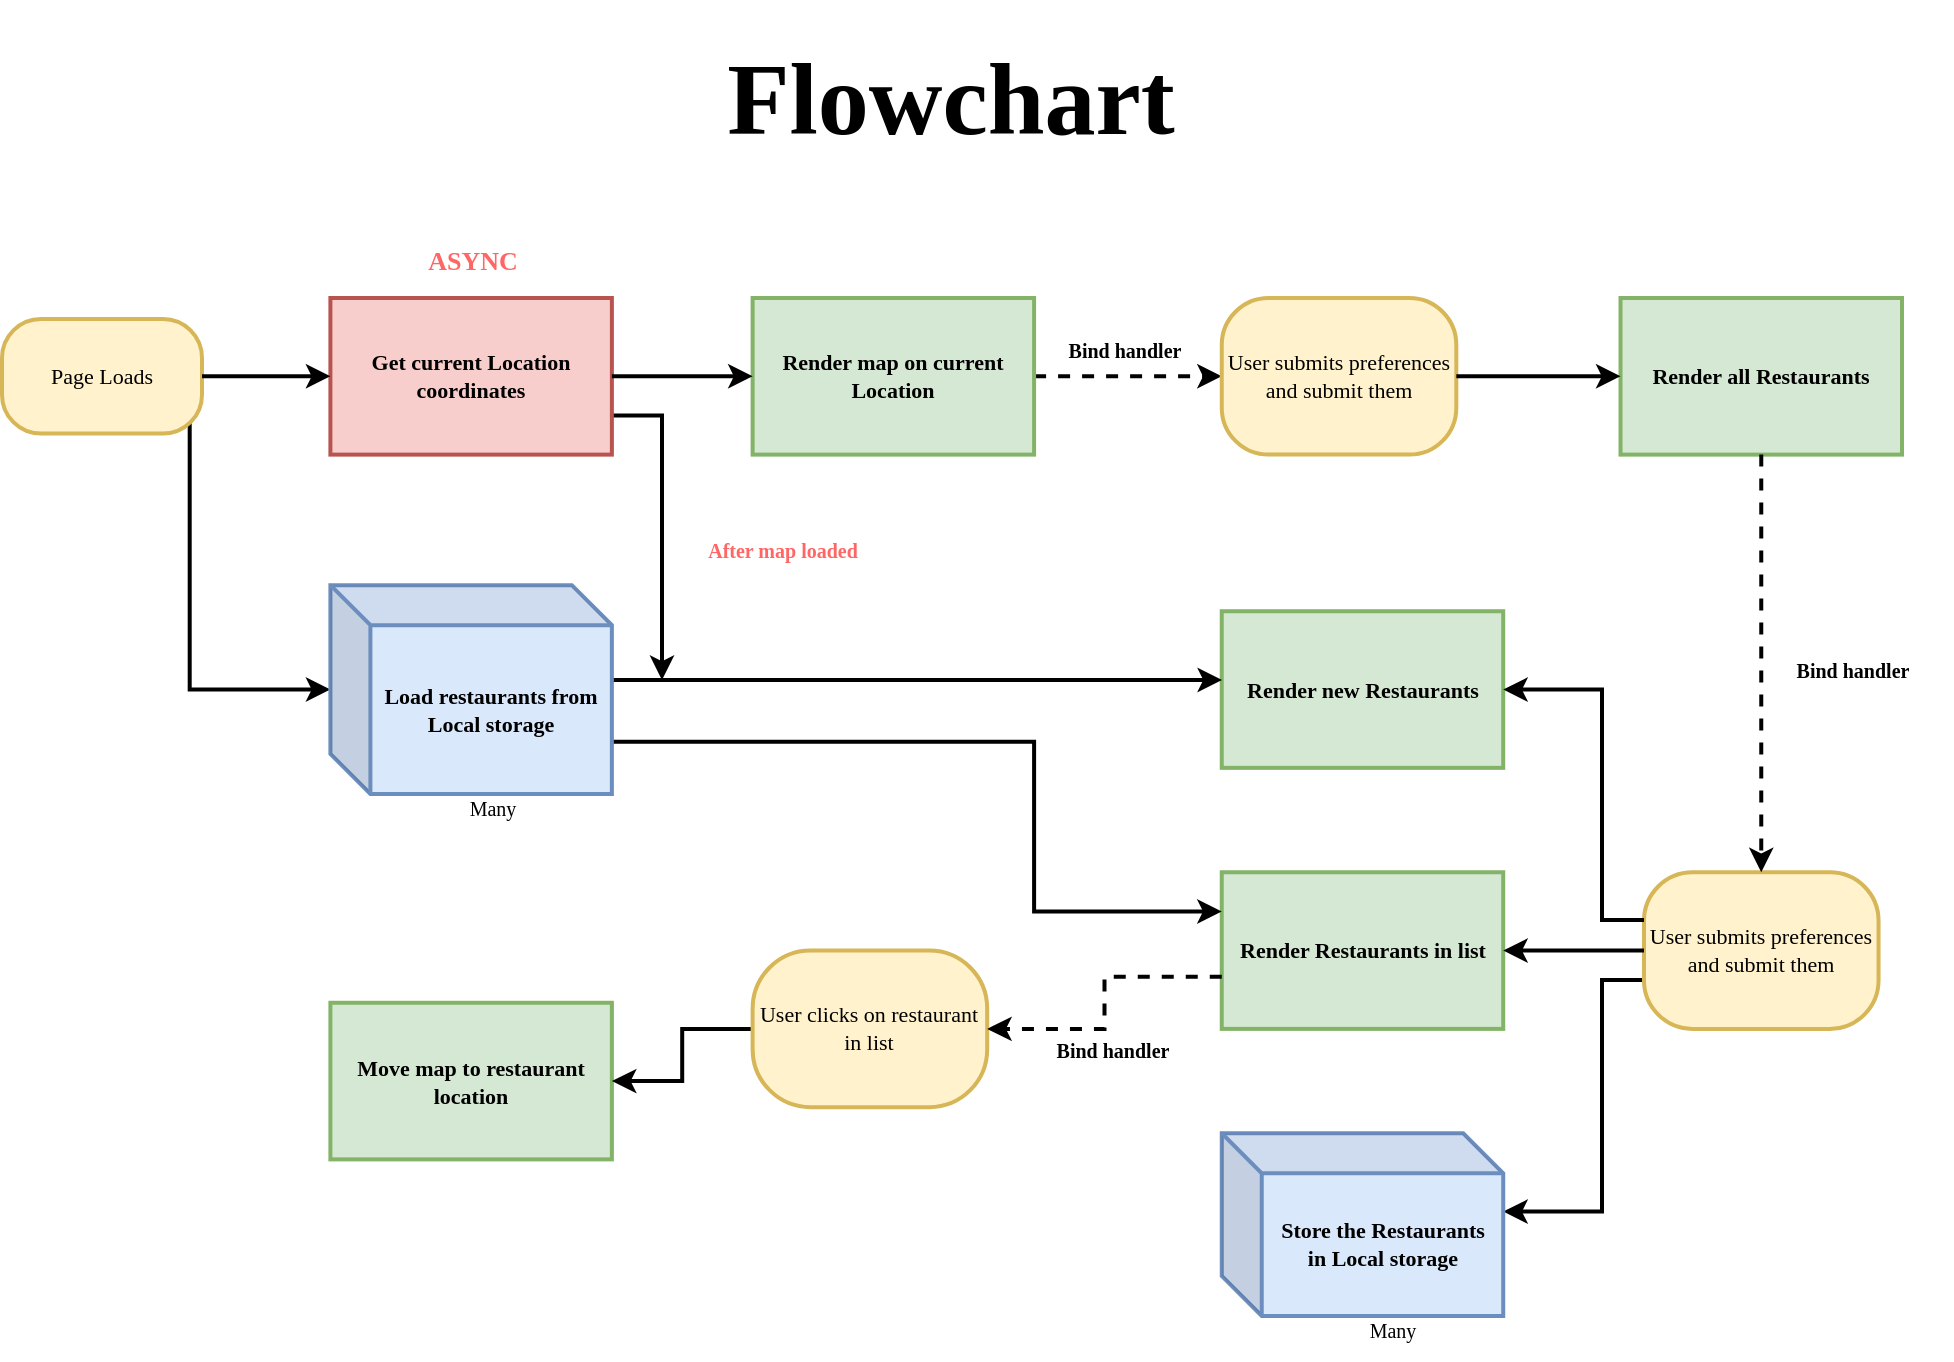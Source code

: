 <mxfile version="20.4.1" type="github">
  <diagram id="83VoR7YyrFdMEJbiMuqo" name="Page-1">
    <mxGraphModel dx="1497" dy="846" grid="1" gridSize="10" guides="1" tooltips="1" connect="1" arrows="1" fold="1" page="1" pageScale="1" pageWidth="1169" pageHeight="827" math="0" shadow="0">
      <root>
        <mxCell id="0" />
        <mxCell id="1" parent="0" />
        <mxCell id="5SPhWqK9Z4W-FWPL_8hO-26" style="edgeStyle=orthogonalEdgeStyle;rounded=0;orthogonalLoop=1;jettySize=auto;html=1;entryX=0;entryY=0.5;entryDx=0;entryDy=0;strokeWidth=2;fontFamily=Verdana;fontStyle=1;fontSize=11;spacingTop=0;spacingLeft=0;spacing=5;" edge="1" parent="1">
          <mxGeometry relative="1" as="geometry">
            <mxPoint x="200" y="220" as="sourcePoint" />
            <mxPoint x="274.198" y="354.769" as="targetPoint" />
            <Array as="points">
              <mxPoint x="203.827" y="354.769" />
            </Array>
          </mxGeometry>
        </mxCell>
        <mxCell id="5SPhWqK9Z4W-FWPL_8hO-1" value="Page Loads" style="rounded=1;whiteSpace=wrap;html=1;fontFamily=Verdana;fontSize=11;fontColor=default;align=center;strokeColor=#d6b656;strokeWidth=2;fillColor=#fff2cc;container=0;arcSize=34;" vertex="1" parent="1">
          <mxGeometry x="110" y="169.5" width="100" height="57.31" as="geometry" />
        </mxCell>
        <mxCell id="5SPhWqK9Z4W-FWPL_8hO-40" style="edgeStyle=orthogonalEdgeStyle;rounded=0;orthogonalLoop=1;jettySize=auto;html=1;exitX=1;exitY=0.75;exitDx=0;exitDy=0;strokeWidth=2;fontFamily=Verdana;fontSize=13;fontColor=#FF6666;" edge="1" parent="1" source="5SPhWqK9Z4W-FWPL_8hO-2">
          <mxGeometry relative="1" as="geometry">
            <mxPoint x="440" y="350" as="targetPoint" />
            <Array as="points">
              <mxPoint x="440" y="218" />
            </Array>
          </mxGeometry>
        </mxCell>
        <mxCell id="5SPhWqK9Z4W-FWPL_8hO-2" value="Get current Location coordinates" style="rounded=0;whiteSpace=wrap;html=1;fillColor=#f8cecc;strokeColor=#b85450;strokeWidth=2;container=0;fontFamily=Verdana;fontStyle=1;fontSize=11;spacingTop=0;spacingLeft=0;spacing=5;" vertex="1" parent="1">
          <mxGeometry x="274.198" y="159" width="140.741" height="78.308" as="geometry" />
        </mxCell>
        <mxCell id="5SPhWqK9Z4W-FWPL_8hO-3" value="" style="edgeStyle=orthogonalEdgeStyle;rounded=0;orthogonalLoop=1;jettySize=auto;html=1;strokeWidth=2;fontFamily=Verdana;fontStyle=1;fontSize=11;spacingTop=0;spacingLeft=0;spacing=5;" edge="1" parent="1" source="5SPhWqK9Z4W-FWPL_8hO-1" target="5SPhWqK9Z4W-FWPL_8hO-2">
          <mxGeometry relative="1" as="geometry" />
        </mxCell>
        <mxCell id="5SPhWqK9Z4W-FWPL_8hO-12" value="" style="edgeStyle=orthogonalEdgeStyle;rounded=0;orthogonalLoop=1;jettySize=auto;html=1;dashed=1;strokeWidth=2;fontFamily=Verdana;fontStyle=1;fontSize=11;spacingTop=0;spacingLeft=0;spacing=5;" edge="1" parent="1" source="5SPhWqK9Z4W-FWPL_8hO-6">
          <mxGeometry relative="1" as="geometry">
            <mxPoint x="719.877" y="198.154" as="targetPoint" />
          </mxGeometry>
        </mxCell>
        <mxCell id="5SPhWqK9Z4W-FWPL_8hO-6" value="Render map on current Location" style="rounded=0;whiteSpace=wrap;html=1;fillColor=#d5e8d4;strokeColor=#82b366;strokeWidth=2;container=0;fontFamily=Verdana;fontStyle=1;fontSize=11;spacingTop=0;spacingLeft=0;spacing=5;" vertex="1" parent="1">
          <mxGeometry x="485.309" y="159" width="140.741" height="78.308" as="geometry" />
        </mxCell>
        <mxCell id="5SPhWqK9Z4W-FWPL_8hO-7" value="" style="edgeStyle=orthogonalEdgeStyle;rounded=0;orthogonalLoop=1;jettySize=auto;html=1;strokeWidth=2;fontFamily=Verdana;fontStyle=1;fontSize=11;spacingTop=0;spacingLeft=0;spacing=5;" edge="1" parent="1" source="5SPhWqK9Z4W-FWPL_8hO-2" target="5SPhWqK9Z4W-FWPL_8hO-6">
          <mxGeometry relative="1" as="geometry" />
        </mxCell>
        <mxCell id="5SPhWqK9Z4W-FWPL_8hO-8" value="User submits preferences and submit them" style="rounded=1;whiteSpace=wrap;html=1;fontFamily=Verdana;fontSize=11;fontColor=default;align=center;strokeColor=#d6b656;strokeWidth=2;fillColor=#fff2cc;container=0;arcSize=30;" vertex="1" parent="1">
          <mxGeometry x="719.877" y="159" width="117.284" height="78.308" as="geometry" />
        </mxCell>
        <mxCell id="5SPhWqK9Z4W-FWPL_8hO-14" value="Render all Restaurants" style="rounded=0;whiteSpace=wrap;html=1;fillColor=#d5e8d4;strokeColor=#82b366;strokeWidth=2;container=0;fontFamily=Verdana;fontStyle=1;fontSize=11;spacingTop=0;spacingLeft=0;spacing=5;" vertex="1" parent="1">
          <mxGeometry x="919.259" y="159" width="140.741" height="78.308" as="geometry" />
        </mxCell>
        <mxCell id="5SPhWqK9Z4W-FWPL_8hO-15" value="" style="edgeStyle=orthogonalEdgeStyle;rounded=0;orthogonalLoop=1;jettySize=auto;html=1;strokeWidth=2;fontFamily=Verdana;fontStyle=1;fontSize=11;spacingTop=0;spacingLeft=0;spacing=5;" edge="1" parent="1" source="5SPhWqK9Z4W-FWPL_8hO-8" target="5SPhWqK9Z4W-FWPL_8hO-14">
          <mxGeometry relative="1" as="geometry" />
        </mxCell>
        <mxCell id="5SPhWqK9Z4W-FWPL_8hO-23" style="edgeStyle=orthogonalEdgeStyle;rounded=0;orthogonalLoop=1;jettySize=auto;html=1;entryX=1;entryY=0.5;entryDx=0;entryDy=0;strokeWidth=2;fontFamily=Verdana;fontStyle=1;fontSize=11;spacingTop=0;spacingLeft=0;spacing=5;" edge="1" parent="1" source="5SPhWqK9Z4W-FWPL_8hO-16">
          <mxGeometry relative="1" as="geometry">
            <mxPoint x="860.617" y="615.795" as="targetPoint" />
            <Array as="points">
              <mxPoint x="910" y="500" />
              <mxPoint x="910" y="616" />
            </Array>
          </mxGeometry>
        </mxCell>
        <mxCell id="5SPhWqK9Z4W-FWPL_8hO-16" value="User submits preferences and submit them" style="rounded=1;whiteSpace=wrap;html=1;fontFamily=Verdana;fontSize=11;fontColor=default;align=center;strokeColor=#d6b656;strokeWidth=2;fillColor=#fff2cc;container=0;arcSize=31;" vertex="1" parent="1">
          <mxGeometry x="930.988" y="446.128" width="117.284" height="78.308" as="geometry" />
        </mxCell>
        <mxCell id="5SPhWqK9Z4W-FWPL_8hO-24" style="edgeStyle=orthogonalEdgeStyle;rounded=0;orthogonalLoop=1;jettySize=auto;html=1;dashed=1;strokeWidth=2;fontFamily=Verdana;fontStyle=1;fontSize=11;spacingTop=0;spacingLeft=0;spacing=5;" edge="1" parent="1" source="5SPhWqK9Z4W-FWPL_8hO-14" target="5SPhWqK9Z4W-FWPL_8hO-16">
          <mxGeometry relative="1" as="geometry" />
        </mxCell>
        <mxCell id="5SPhWqK9Z4W-FWPL_8hO-17" value="Render new Restaurants" style="rounded=0;whiteSpace=wrap;html=1;fillColor=#d5e8d4;strokeColor=#82b366;strokeWidth=2;container=0;fontFamily=Verdana;fontStyle=1;fontSize=11;spacingTop=0;spacingLeft=0;spacing=5;" vertex="1" parent="1">
          <mxGeometry x="719.877" y="315.615" width="140.741" height="78.308" as="geometry" />
        </mxCell>
        <mxCell id="5SPhWqK9Z4W-FWPL_8hO-21" style="edgeStyle=orthogonalEdgeStyle;rounded=0;orthogonalLoop=1;jettySize=auto;html=1;entryX=1;entryY=0.5;entryDx=0;entryDy=0;strokeWidth=2;fontFamily=Verdana;fontStyle=1;fontSize=11;spacingTop=0;spacingLeft=0;spacing=5;" edge="1" parent="1" source="5SPhWqK9Z4W-FWPL_8hO-16" target="5SPhWqK9Z4W-FWPL_8hO-17">
          <mxGeometry relative="1" as="geometry">
            <Array as="points">
              <mxPoint x="910" y="470" />
              <mxPoint x="910" y="355" />
            </Array>
          </mxGeometry>
        </mxCell>
        <mxCell id="5SPhWqK9Z4W-FWPL_8hO-18" value="Render Restaurants in list" style="rounded=0;whiteSpace=wrap;html=1;fillColor=#d5e8d4;strokeColor=#82b366;strokeWidth=2;container=0;fontFamily=Verdana;fontStyle=1;fontSize=11;spacingTop=0;spacingLeft=0;spacing=5;" vertex="1" parent="1">
          <mxGeometry x="719.877" y="446.128" width="140.741" height="78.308" as="geometry" />
        </mxCell>
        <mxCell id="5SPhWqK9Z4W-FWPL_8hO-22" value="" style="edgeStyle=orthogonalEdgeStyle;rounded=0;orthogonalLoop=1;jettySize=auto;html=1;strokeWidth=2;fontFamily=Verdana;fontStyle=1;fontSize=11;spacingTop=0;spacingLeft=0;spacing=5;" edge="1" parent="1" source="5SPhWqK9Z4W-FWPL_8hO-16" target="5SPhWqK9Z4W-FWPL_8hO-18">
          <mxGeometry relative="1" as="geometry" />
        </mxCell>
        <mxCell id="5SPhWqK9Z4W-FWPL_8hO-29" style="edgeStyle=orthogonalEdgeStyle;rounded=0;orthogonalLoop=1;jettySize=auto;html=1;entryX=0;entryY=0.25;entryDx=0;entryDy=0;strokeWidth=2;fontFamily=Verdana;fontStyle=1;fontSize=11;spacingTop=0;spacingLeft=0;spacing=5;" edge="1" parent="1" target="5SPhWqK9Z4W-FWPL_8hO-18">
          <mxGeometry relative="1" as="geometry">
            <mxPoint x="414.938" y="380.872" as="sourcePoint" />
            <Array as="points">
              <mxPoint x="626.049" y="380.872" />
              <mxPoint x="626.049" y="465.705" />
            </Array>
          </mxGeometry>
        </mxCell>
        <mxCell id="5SPhWqK9Z4W-FWPL_8hO-27" value="Move map to restaurant location" style="rounded=0;whiteSpace=wrap;html=1;fillColor=#d5e8d4;strokeColor=#82b366;strokeWidth=2;container=0;fontFamily=Verdana;fontStyle=1;fontSize=11;spacingTop=0;spacingLeft=0;spacing=5;" vertex="1" parent="1">
          <mxGeometry x="274.198" y="511.385" width="140.741" height="78.308" as="geometry" />
        </mxCell>
        <mxCell id="5SPhWqK9Z4W-FWPL_8hO-32" value="" style="edgeStyle=orthogonalEdgeStyle;rounded=0;orthogonalLoop=1;jettySize=auto;html=1;strokeWidth=2;fontFamily=Verdana;fontStyle=1;fontSize=11;spacingTop=0;spacingLeft=0;spacing=5;" edge="1" parent="1" source="5SPhWqK9Z4W-FWPL_8hO-30" target="5SPhWqK9Z4W-FWPL_8hO-27">
          <mxGeometry relative="1" as="geometry">
            <Array as="points">
              <mxPoint x="450.123" y="524.436" />
              <mxPoint x="450.123" y="550.538" />
            </Array>
          </mxGeometry>
        </mxCell>
        <mxCell id="5SPhWqK9Z4W-FWPL_8hO-30" value="User clicks on restaurant in list" style="rounded=1;whiteSpace=wrap;html=1;fontFamily=Verdana;fontSize=11;fontColor=default;align=center;strokeColor=#d6b656;strokeWidth=2;fillColor=#fff2cc;container=0;arcSize=37;" vertex="1" parent="1">
          <mxGeometry x="485.309" y="485.282" width="117.284" height="78.308" as="geometry" />
        </mxCell>
        <mxCell id="5SPhWqK9Z4W-FWPL_8hO-31" style="edgeStyle=orthogonalEdgeStyle;rounded=0;orthogonalLoop=1;jettySize=auto;html=1;dashed=1;strokeWidth=2;fontFamily=Verdana;fontStyle=1;fontSize=11;spacingTop=0;spacingLeft=0;spacing=5;" edge="1" parent="1" source="5SPhWqK9Z4W-FWPL_8hO-18" target="5SPhWqK9Z4W-FWPL_8hO-30">
          <mxGeometry relative="1" as="geometry">
            <Array as="points">
              <mxPoint x="661.235" y="498.333" />
              <mxPoint x="661.235" y="524.436" />
            </Array>
          </mxGeometry>
        </mxCell>
        <mxCell id="5SPhWqK9Z4W-FWPL_8hO-33" value="Store the Restaurants in Local storage" style="shape=cube;whiteSpace=wrap;html=1;boundedLbl=1;backgroundOutline=1;darkOpacity=0.05;darkOpacity2=0.1;fillColor=#dae8fc;strokeColor=#6c8ebf;strokeWidth=2;container=0;fontFamily=Verdana;fontStyle=1;fontSize=11;spacingTop=0;spacingLeft=0;spacing=5;" vertex="1" parent="1">
          <mxGeometry x="719.877" y="576.641" width="140.741" height="91.359" as="geometry" />
        </mxCell>
        <mxCell id="5SPhWqK9Z4W-FWPL_8hO-42" style="edgeStyle=orthogonalEdgeStyle;rounded=0;orthogonalLoop=1;jettySize=auto;html=1;strokeWidth=2;fontFamily=Verdana;fontSize=13;fontColor=#FF6666;entryX=0.001;entryY=0.439;entryDx=0;entryDy=0;entryPerimeter=0;" edge="1" parent="1" source="5SPhWqK9Z4W-FWPL_8hO-35" target="5SPhWqK9Z4W-FWPL_8hO-17">
          <mxGeometry relative="1" as="geometry">
            <mxPoint x="610" y="350" as="targetPoint" />
            <Array as="points">
              <mxPoint x="520" y="350" />
              <mxPoint x="520" y="350" />
            </Array>
          </mxGeometry>
        </mxCell>
        <mxCell id="5SPhWqK9Z4W-FWPL_8hO-35" value="Load restaurants from Local storage" style="shape=cube;whiteSpace=wrap;html=1;boundedLbl=1;backgroundOutline=1;darkOpacity=0.05;darkOpacity2=0.1;fillColor=#dae8fc;strokeColor=#6c8ebf;strokeWidth=2;container=0;fontFamily=Verdana;fontStyle=1;fontSize=11;spacingTop=0;spacingLeft=0;spacing=5;" vertex="1" parent="1">
          <mxGeometry x="274.198" y="302.564" width="140.741" height="104.41" as="geometry" />
        </mxCell>
        <mxCell id="5SPhWqK9Z4W-FWPL_8hO-39" value="&lt;b&gt;&lt;font color=&quot;#ff6666&quot; style=&quot;font-size: 13px;&quot;&gt;ASYNC&lt;/font&gt;&lt;/b&gt;" style="text;html=1;align=center;verticalAlign=middle;resizable=0;points=[];autosize=1;strokeColor=none;fillColor=none;fontSize=11;fontFamily=Verdana;strokeWidth=2;" vertex="1" parent="1">
          <mxGeometry x="309.57" y="125" width="70" height="30" as="geometry" />
        </mxCell>
        <mxCell id="5SPhWqK9Z4W-FWPL_8hO-43" value="&lt;b style=&quot;font-size: 10px;&quot;&gt;&lt;font color=&quot;#ff6666&quot; style=&quot;font-size: 10px;&quot;&gt;After map loaded&lt;/font&gt;&lt;/b&gt;" style="text;html=1;align=center;verticalAlign=middle;resizable=0;points=[];autosize=1;strokeColor=none;fillColor=none;fontSize=10;fontFamily=Verdana;strokeWidth=2;" vertex="1" parent="1">
          <mxGeometry x="440" y="270" width="120" height="30" as="geometry" />
        </mxCell>
        <mxCell id="5SPhWqK9Z4W-FWPL_8hO-44" value="&lt;font color=&quot;#000000&quot;&gt;Many&lt;/font&gt;" style="text;html=1;align=center;verticalAlign=middle;resizable=0;points=[];autosize=1;strokeColor=none;fillColor=none;fontSize=10;fontFamily=Verdana;fontColor=#FF6666;strokeWidth=2;" vertex="1" parent="1">
          <mxGeometry x="329.57" y="399" width="50" height="30" as="geometry" />
        </mxCell>
        <mxCell id="5SPhWqK9Z4W-FWPL_8hO-45" value="&lt;font color=&quot;#000000&quot;&gt;Bind handler&lt;/font&gt;" style="text;html=1;align=center;verticalAlign=middle;resizable=0;points=[];autosize=1;strokeColor=none;fillColor=none;fontSize=10;fontFamily=Verdana;fontColor=#FF6666;fontStyle=1;strokeWidth=2;" vertex="1" parent="1">
          <mxGeometry x="615" y="520" width="100" height="30" as="geometry" />
        </mxCell>
        <mxCell id="5SPhWqK9Z4W-FWPL_8hO-46" value="&lt;font color=&quot;#000000&quot;&gt;Bind handler&lt;/font&gt;" style="text;html=1;align=center;verticalAlign=middle;resizable=0;points=[];autosize=1;strokeColor=none;fillColor=none;fontSize=10;fontFamily=Verdana;fontColor=#FF6666;fontStyle=1;strokeWidth=2;" vertex="1" parent="1">
          <mxGeometry x="621.05" y="170" width="100" height="30" as="geometry" />
        </mxCell>
        <mxCell id="5SPhWqK9Z4W-FWPL_8hO-47" value="&lt;font color=&quot;#000000&quot;&gt;Bind handler&lt;/font&gt;" style="text;html=1;align=center;verticalAlign=middle;resizable=0;points=[];autosize=1;strokeColor=none;fillColor=none;fontSize=10;fontFamily=Verdana;fontColor=#FF6666;fontStyle=1;strokeWidth=2;" vertex="1" parent="1">
          <mxGeometry x="985" y="330" width="100" height="30" as="geometry" />
        </mxCell>
        <mxCell id="5SPhWqK9Z4W-FWPL_8hO-48" value="&lt;h1&gt;&lt;font style=&quot;font-size: 51px;&quot; face=&quot;Garamond&quot;&gt;Flowchart&lt;/font&gt;&lt;/h1&gt;" style="text;html=1;align=center;verticalAlign=middle;resizable=0;points=[];autosize=1;strokeColor=none;fillColor=none;fontSize=10;fontFamily=Verdana;fontColor=#000000;" vertex="1" parent="1">
          <mxGeometry x="464" y="10" width="240" height="100" as="geometry" />
        </mxCell>
        <mxCell id="5SPhWqK9Z4W-FWPL_8hO-49" value="&lt;font color=&quot;#000000&quot;&gt;Many&lt;/font&gt;" style="text;html=1;align=center;verticalAlign=middle;resizable=0;points=[];autosize=1;strokeColor=none;fillColor=none;fontSize=10;fontFamily=Verdana;fontColor=#FF6666;strokeWidth=2;" vertex="1" parent="1">
          <mxGeometry x="780" y="660" width="50" height="30" as="geometry" />
        </mxCell>
      </root>
    </mxGraphModel>
  </diagram>
</mxfile>
